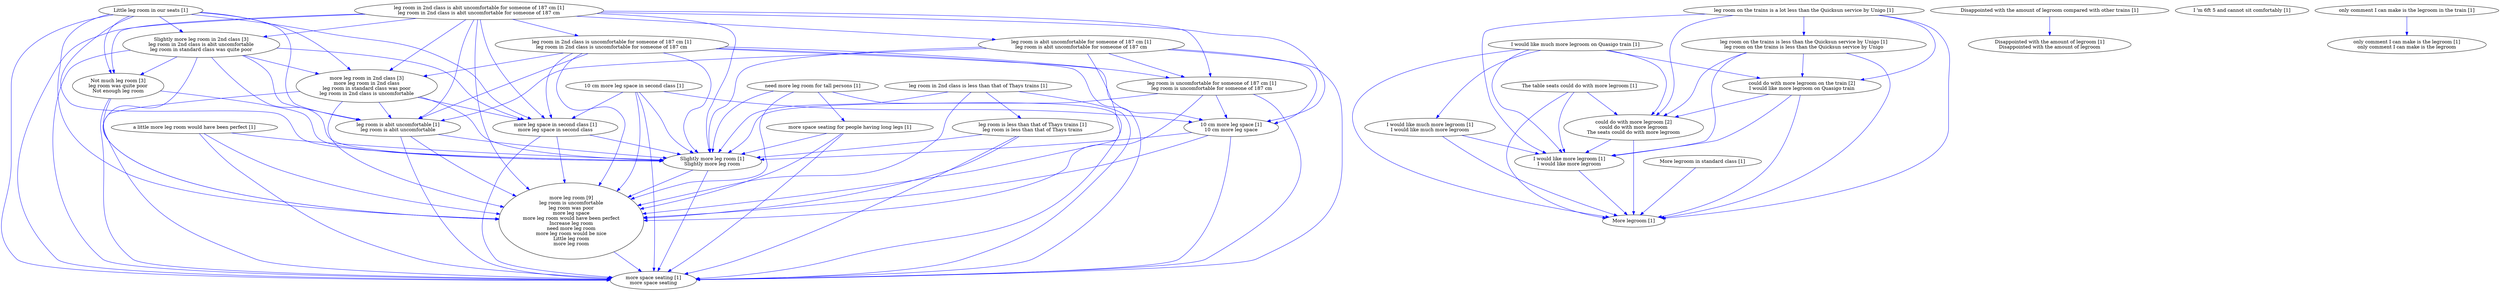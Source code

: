 digraph collapsedGraph {
"more leg room in 2nd class [3]\nmore leg room in 2nd class\nleg room in standard class was poor\nleg room in 2nd class is uncomfortable""more leg room [9]\nleg room is uncomfortable\nleg room was poor\nmore leg space\nmore leg room would have been perfect\nIncrease leg room\nneed more leg room\nmore leg room would be nice\nLittle leg room\nmore leg room""Slightly more leg room in 2nd class [3]\nleg room in 2nd class is abit uncomfortable\nleg room in standard class was quite poor""could do with more legroom on the train [2]\nI would like more legroom on Quasigo train""Not much leg room [3]\nleg room was quite poor\nNot enough leg room""could do with more legroom [2]\ncould do with more legroom\nThe seats could do with more legroom""10 cm more leg space in second class [1]""more leg space in second class [1]\nmore leg space in second class""10 cm more leg space [1]\n10 cm more leg space""Disappointed with the amount of legroom compared with other trains [1]""Disappointed with the amount of legroom [1]\nDisappointed with the amount of legroom""I 'm 6ft 5 and cannot sit comfortably [1]""I would like much more legroom on Quasigo train [1]""I would like more legroom [1]\nI would like more legroom""I would like much more legroom [1]\nI would like much more legroom""Little leg room in our seats [1]""More legroom [1]""More legroom in standard class [1]""Slightly more leg room [1]\nSlightly more leg room""The table seats could do with more legroom [1]""a little more leg room would have been perfect [1]""leg room in 2nd class is abit uncomfortable for someone of 187 cm [1]\nleg room in 2nd class is abit uncomfortable for someone of 187 cm""leg room is abit uncomfortable for someone of 187 cm [1]\nleg room is abit uncomfortable for someone of 187 cm""leg room is abit uncomfortable [1]\nleg room is abit uncomfortable""leg room is uncomfortable for someone of 187 cm [1]\nleg room is uncomfortable for someone of 187 cm""leg room in 2nd class is uncomfortable for someone of 187 cm [1]\nleg room in 2nd class is uncomfortable for someone of 187 cm""leg room in 2nd class is less than that of Thays trains [1]""leg room is less than that of Thays trains [1]\nleg room is less than that of Thays trains""leg room on the trains is a lot less than the Quicksun service by Unigo [1]""leg room on the trains is less than the Quicksun service by Unigo [1]\nleg room on the trains is less than the Quicksun service by Unigo""more space seating for people having long legs [1]""more space seating [1]\nmore space seating""need more leg room for tall persons [1]""only comment I can make is the legroom in the train [1]""only comment I can make is the legroom [1]\nonly comment I can make is the legroom""Not much leg room [3]\nleg room was quite poor\nNot enough leg room" -> "more leg room [9]\nleg room is uncomfortable\nleg room was poor\nmore leg space\nmore leg room would have been perfect\nIncrease leg room\nneed more leg room\nmore leg room would be nice\nLittle leg room\nmore leg room" [color=blue]
"Little leg room in our seats [1]" -> "leg room is abit uncomfortable [1]\nleg room is abit uncomfortable" [color=blue]
"Little leg room in our seats [1]" -> "more leg space in second class [1]\nmore leg space in second class" [color=blue]
"Little leg room in our seats [1]" -> "Slightly more leg room [1]\nSlightly more leg room" [color=blue]
"more leg room [9]\nleg room is uncomfortable\nleg room was poor\nmore leg space\nmore leg room would have been perfect\nIncrease leg room\nneed more leg room\nmore leg room would be nice\nLittle leg room\nmore leg room" -> "more space seating [1]\nmore space seating" [color=blue]
"Slightly more leg room in 2nd class [3]\nleg room in 2nd class is abit uncomfortable\nleg room in standard class was quite poor" -> "Slightly more leg room [1]\nSlightly more leg room" [color=blue]
"leg room in 2nd class is uncomfortable for someone of 187 cm [1]\nleg room in 2nd class is uncomfortable for someone of 187 cm" -> "more space seating [1]\nmore space seating" [color=blue]
"I would like much more legroom [1]\nI would like much more legroom" -> "More legroom [1]" [color=blue]
"Not much leg room [3]\nleg room was quite poor\nNot enough leg room" -> "more space seating [1]\nmore space seating" [color=blue]
"Slightly more leg room in 2nd class [3]\nleg room in 2nd class is abit uncomfortable\nleg room in standard class was quite poor" -> "leg room is abit uncomfortable [1]\nleg room is abit uncomfortable" [color=blue]
"leg room in 2nd class is uncomfortable for someone of 187 cm [1]\nleg room in 2nd class is uncomfortable for someone of 187 cm" -> "more leg room [9]\nleg room is uncomfortable\nleg room was poor\nmore leg space\nmore leg room would have been perfect\nIncrease leg room\nneed more leg room\nmore leg room would be nice\nLittle leg room\nmore leg room" [color=blue]
"Slightly more leg room in 2nd class [3]\nleg room in 2nd class is abit uncomfortable\nleg room in standard class was quite poor" -> "more leg space in second class [1]\nmore leg space in second class" [color=blue]
"leg room in 2nd class is uncomfortable for someone of 187 cm [1]\nleg room in 2nd class is uncomfortable for someone of 187 cm" -> "10 cm more leg space [1]\n10 cm more leg space" [color=blue]
"could do with more legroom [2]\ncould do with more legroom\nThe seats could do with more legroom" -> "I would like more legroom [1]\nI would like more legroom" [color=blue]
"could do with more legroom on the train [2]\nI would like more legroom on Quasigo train" -> "More legroom [1]" [color=blue]
"10 cm more leg space in second class [1]" -> "more leg room [9]\nleg room is uncomfortable\nleg room was poor\nmore leg space\nmore leg room would have been perfect\nIncrease leg room\nneed more leg room\nmore leg room would be nice\nLittle leg room\nmore leg room" [color=blue]
"leg room is abit uncomfortable for someone of 187 cm [1]\nleg room is abit uncomfortable for someone of 187 cm" -> "more space seating [1]\nmore space seating" [color=blue]
"I would like more legroom [1]\nI would like more legroom" -> "More legroom [1]" [color=blue]
"leg room in 2nd class is less than that of Thays trains [1]" -> "Slightly more leg room [1]\nSlightly more leg room" [color=blue]
"leg room is abit uncomfortable for someone of 187 cm [1]\nleg room is abit uncomfortable for someone of 187 cm" -> "Slightly more leg room [1]\nSlightly more leg room" [color=blue]
"Not much leg room [3]\nleg room was quite poor\nNot enough leg room" -> "Slightly more leg room [1]\nSlightly more leg room" [color=blue]
"leg room is abit uncomfortable [1]\nleg room is abit uncomfortable" -> "Slightly more leg room [1]\nSlightly more leg room" [color=blue]
"a little more leg room would have been perfect [1]" -> "Slightly more leg room [1]\nSlightly more leg room" [color=blue]
"leg room is abit uncomfortable for someone of 187 cm [1]\nleg room is abit uncomfortable for someone of 187 cm" -> "more leg room [9]\nleg room is uncomfortable\nleg room was poor\nmore leg space\nmore leg room would have been perfect\nIncrease leg room\nneed more leg room\nmore leg room would be nice\nLittle leg room\nmore leg room" [color=blue]
"leg room is abit uncomfortable for someone of 187 cm [1]\nleg room is abit uncomfortable for someone of 187 cm" -> "10 cm more leg space [1]\n10 cm more leg space" [color=blue]
"leg room on the trains is less than the Quicksun service by Unigo [1]\nleg room on the trains is less than the Quicksun service by Unigo" -> "I would like more legroom [1]\nI would like more legroom" [color=blue]
"leg room on the trains is less than the Quicksun service by Unigo [1]\nleg room on the trains is less than the Quicksun service by Unigo" -> "could do with more legroom [2]\ncould do with more legroom\nThe seats could do with more legroom" [color=blue]
"10 cm more leg space [1]\n10 cm more leg space" -> "Slightly more leg room [1]\nSlightly more leg room" [color=blue]
"could do with more legroom on the train [2]\nI would like more legroom on Quasigo train" -> "I would like more legroom [1]\nI would like more legroom" [color=blue]
"leg room in 2nd class is abit uncomfortable for someone of 187 cm [1]\nleg room in 2nd class is abit uncomfortable for someone of 187 cm" -> "more leg space in second class [1]\nmore leg space in second class" [color=blue]
"leg room in 2nd class is abit uncomfortable for someone of 187 cm [1]\nleg room in 2nd class is abit uncomfortable for someone of 187 cm" -> "Slightly more leg room [1]\nSlightly more leg room" [color=blue]
"a little more leg room would have been perfect [1]" -> "more space seating [1]\nmore space seating" [color=blue]
"10 cm more leg space in second class [1]" -> "more space seating [1]\nmore space seating" [color=blue]
"more space seating for people having long legs [1]" -> "more leg room [9]\nleg room is uncomfortable\nleg room was poor\nmore leg space\nmore leg room would have been perfect\nIncrease leg room\nneed more leg room\nmore leg room would be nice\nLittle leg room\nmore leg room" [color=blue]
"more leg space in second class [1]\nmore leg space in second class" -> "more leg room [9]\nleg room is uncomfortable\nleg room was poor\nmore leg space\nmore leg room would have been perfect\nIncrease leg room\nneed more leg room\nmore leg room would be nice\nLittle leg room\nmore leg room" [color=blue]
"need more leg room for tall persons [1]" -> "more leg room [9]\nleg room is uncomfortable\nleg room was poor\nmore leg space\nmore leg room would have been perfect\nIncrease leg room\nneed more leg room\nmore leg room would be nice\nLittle leg room\nmore leg room" [color=blue]
"need more leg room for tall persons [1]" -> "more space seating for people having long legs [1]" [color=blue]
"need more leg room for tall persons [1]" -> "more space seating [1]\nmore space seating" [color=blue]
"leg room on the trains is less than the Quicksun service by Unigo [1]\nleg room on the trains is less than the Quicksun service by Unigo" -> "could do with more legroom on the train [2]\nI would like more legroom on Quasigo train" [color=blue]
"10 cm more leg space in second class [1]" -> "Slightly more leg room [1]\nSlightly more leg room" [color=blue]
"a little more leg room would have been perfect [1]" -> "more leg room [9]\nleg room is uncomfortable\nleg room was poor\nmore leg space\nmore leg room would have been perfect\nIncrease leg room\nneed more leg room\nmore leg room would be nice\nLittle leg room\nmore leg room" [color=blue]
"more leg room in 2nd class [3]\nmore leg room in 2nd class\nleg room in standard class was poor\nleg room in 2nd class is uncomfortable" -> "more space seating [1]\nmore space seating" [color=blue]
"leg room on the trains is a lot less than the Quicksun service by Unigo [1]" -> "could do with more legroom [2]\ncould do with more legroom\nThe seats could do with more legroom" [color=blue]
"leg room on the trains is a lot less than the Quicksun service by Unigo [1]" -> "I would like more legroom [1]\nI would like more legroom" [color=blue]
"I would like much more legroom on Quasigo train [1]" -> "More legroom [1]" [color=blue]
"The table seats could do with more legroom [1]" -> "More legroom [1]" [color=blue]
"leg room in 2nd class is uncomfortable for someone of 187 cm [1]\nleg room in 2nd class is uncomfortable for someone of 187 cm" -> "Slightly more leg room [1]\nSlightly more leg room" [color=blue]
"leg room is less than that of Thays trains [1]\nleg room is less than that of Thays trains" -> "more space seating [1]\nmore space seating" [color=blue]
"could do with more legroom [2]\ncould do with more legroom\nThe seats could do with more legroom" -> "More legroom [1]" [color=blue]
"more leg room in 2nd class [3]\nmore leg room in 2nd class\nleg room in standard class was poor\nleg room in 2nd class is uncomfortable" -> "more leg room [9]\nleg room is uncomfortable\nleg room was poor\nmore leg space\nmore leg room would have been perfect\nIncrease leg room\nneed more leg room\nmore leg room would be nice\nLittle leg room\nmore leg room" [color=blue]
"leg room in 2nd class is less than that of Thays trains [1]" -> "more leg room [9]\nleg room is uncomfortable\nleg room was poor\nmore leg space\nmore leg room would have been perfect\nIncrease leg room\nneed more leg room\nmore leg room would be nice\nLittle leg room\nmore leg room" [color=blue]
"leg room in 2nd class is less than that of Thays trains [1]" -> "more space seating [1]\nmore space seating" [color=blue]
"leg room on the trains is a lot less than the Quicksun service by Unigo [1]" -> "could do with more legroom on the train [2]\nI would like more legroom on Quasigo train" [color=blue]
"10 cm more leg space [1]\n10 cm more leg space" -> "more leg room [9]\nleg room is uncomfortable\nleg room was poor\nmore leg space\nmore leg room would have been perfect\nIncrease leg room\nneed more leg room\nmore leg room would be nice\nLittle leg room\nmore leg room" [color=blue]
"leg room is less than that of Thays trains [1]\nleg room is less than that of Thays trains" -> "Slightly more leg room [1]\nSlightly more leg room" [color=blue]
"more leg space in second class [1]\nmore leg space in second class" -> "more space seating [1]\nmore space seating" [color=blue]
"I would like much more legroom on Quasigo train [1]" -> "could do with more legroom on the train [2]\nI would like more legroom on Quasigo train" [color=blue]
"more leg room in 2nd class [3]\nmore leg room in 2nd class\nleg room in standard class was poor\nleg room in 2nd class is uncomfortable" -> "leg room is abit uncomfortable [1]\nleg room is abit uncomfortable" [color=blue]
"more leg room in 2nd class [3]\nmore leg room in 2nd class\nleg room in standard class was poor\nleg room in 2nd class is uncomfortable" -> "more leg space in second class [1]\nmore leg space in second class" [color=blue]
"I would like much more legroom on Quasigo train [1]" -> "could do with more legroom [2]\ncould do with more legroom\nThe seats could do with more legroom" [color=blue]
"could do with more legroom on the train [2]\nI would like more legroom on Quasigo train" -> "could do with more legroom [2]\ncould do with more legroom\nThe seats could do with more legroom" [color=blue]
"Slightly more leg room in 2nd class [3]\nleg room in 2nd class is abit uncomfortable\nleg room in standard class was quite poor" -> "more leg room [9]\nleg room is uncomfortable\nleg room was poor\nmore leg space\nmore leg room would have been perfect\nIncrease leg room\nneed more leg room\nmore leg room would be nice\nLittle leg room\nmore leg room" [color=blue]
"Slightly more leg room in 2nd class [3]\nleg room in 2nd class is abit uncomfortable\nleg room in standard class was quite poor" -> "more leg room in 2nd class [3]\nmore leg room in 2nd class\nleg room in standard class was poor\nleg room in 2nd class is uncomfortable" [color=blue]
"Little leg room in our seats [1]" -> "more leg room [9]\nleg room is uncomfortable\nleg room was poor\nmore leg space\nmore leg room would have been perfect\nIncrease leg room\nneed more leg room\nmore leg room would be nice\nLittle leg room\nmore leg room" [color=blue]
"Little leg room in our seats [1]" -> "Slightly more leg room in 2nd class [3]\nleg room in 2nd class is abit uncomfortable\nleg room in standard class was quite poor" [color=blue]
"The table seats could do with more legroom [1]" -> "could do with more legroom [2]\ncould do with more legroom\nThe seats could do with more legroom" [color=blue]
"The table seats could do with more legroom [1]" -> "I would like more legroom [1]\nI would like more legroom" [color=blue]
"leg room is uncomfortable for someone of 187 cm [1]\nleg room is uncomfortable for someone of 187 cm" -> "more leg room [9]\nleg room is uncomfortable\nleg room was poor\nmore leg space\nmore leg room would have been perfect\nIncrease leg room\nneed more leg room\nmore leg room would be nice\nLittle leg room\nmore leg room" [color=blue]
"Slightly more leg room [1]\nSlightly more leg room" -> "more leg room [9]\nleg room is uncomfortable\nleg room was poor\nmore leg space\nmore leg room would have been perfect\nIncrease leg room\nneed more leg room\nmore leg room would be nice\nLittle leg room\nmore leg room" [color=blue]
"Little leg room in our seats [1]" -> "more space seating [1]\nmore space seating" [color=blue]
"leg room is abit uncomfortable [1]\nleg room is abit uncomfortable" -> "more leg room [9]\nleg room is uncomfortable\nleg room was poor\nmore leg space\nmore leg room would have been perfect\nIncrease leg room\nneed more leg room\nmore leg room would be nice\nLittle leg room\nmore leg room" [color=blue]
"more space seating for people having long legs [1]" -> "Slightly more leg room [1]\nSlightly more leg room" [color=blue]
"need more leg room for tall persons [1]" -> "Slightly more leg room [1]\nSlightly more leg room" [color=blue]
"Slightly more leg room [1]\nSlightly more leg room" -> "more space seating [1]\nmore space seating" [color=blue]
"leg room is uncomfortable for someone of 187 cm [1]\nleg room is uncomfortable for someone of 187 cm" -> "Slightly more leg room [1]\nSlightly more leg room" [color=blue]
"Little leg room in our seats [1]" -> "more leg room in 2nd class [3]\nmore leg room in 2nd class\nleg room in standard class was poor\nleg room in 2nd class is uncomfortable" [color=blue]
"Slightly more leg room in 2nd class [3]\nleg room in 2nd class is abit uncomfortable\nleg room in standard class was quite poor" -> "more space seating [1]\nmore space seating" [color=blue]
"10 cm more leg space [1]\n10 cm more leg space" -> "more space seating [1]\nmore space seating" [color=blue]
"leg room is uncomfortable for someone of 187 cm [1]\nleg room is uncomfortable for someone of 187 cm" -> "more space seating [1]\nmore space seating" [color=blue]
"leg room is less than that of Thays trains [1]\nleg room is less than that of Thays trains" -> "more leg room [9]\nleg room is uncomfortable\nleg room was poor\nmore leg space\nmore leg room would have been perfect\nIncrease leg room\nneed more leg room\nmore leg room would be nice\nLittle leg room\nmore leg room" [color=blue]
"leg room is abit uncomfortable [1]\nleg room is abit uncomfortable" -> "more space seating [1]\nmore space seating" [color=blue]
"leg room in 2nd class is abit uncomfortable for someone of 187 cm [1]\nleg room in 2nd class is abit uncomfortable for someone of 187 cm" -> "more leg room [9]\nleg room is uncomfortable\nleg room was poor\nmore leg space\nmore leg room would have been perfect\nIncrease leg room\nneed more leg room\nmore leg room would be nice\nLittle leg room\nmore leg room" [color=blue]
"more leg room in 2nd class [3]\nmore leg room in 2nd class\nleg room in standard class was poor\nleg room in 2nd class is uncomfortable" -> "Slightly more leg room [1]\nSlightly more leg room" [color=blue]
"leg room is uncomfortable for someone of 187 cm [1]\nleg room is uncomfortable for someone of 187 cm" -> "10 cm more leg space [1]\n10 cm more leg space" [color=blue]
"leg room in 2nd class is abit uncomfortable for someone of 187 cm [1]\nleg room in 2nd class is abit uncomfortable for someone of 187 cm" -> "more space seating [1]\nmore space seating" [color=blue]
"leg room in 2nd class is abit uncomfortable for someone of 187 cm [1]\nleg room in 2nd class is abit uncomfortable for someone of 187 cm" -> "Slightly more leg room in 2nd class [3]\nleg room in 2nd class is abit uncomfortable\nleg room in standard class was quite poor" [color=blue]
"more leg space in second class [1]\nmore leg space in second class" -> "Slightly more leg room [1]\nSlightly more leg room" [color=blue]
"leg room in 2nd class is abit uncomfortable for someone of 187 cm [1]\nleg room in 2nd class is abit uncomfortable for someone of 187 cm" -> "more leg room in 2nd class [3]\nmore leg room in 2nd class\nleg room in standard class was poor\nleg room in 2nd class is uncomfortable" [color=blue]
"10 cm more leg space in second class [1]" -> "more leg space in second class [1]\nmore leg space in second class" [color=blue]
"10 cm more leg space in second class [1]" -> "10 cm more leg space [1]\n10 cm more leg space" [color=blue]
"Disappointed with the amount of legroom compared with other trains [1]" -> "Disappointed with the amount of legroom [1]\nDisappointed with the amount of legroom" [color=blue]
"I would like much more legroom on Quasigo train [1]" -> "I would like much more legroom [1]\nI would like much more legroom" [color=blue]
"I would like much more legroom [1]\nI would like much more legroom" -> "I would like more legroom [1]\nI would like more legroom" [color=blue]
"I would like much more legroom on Quasigo train [1]" -> "I would like more legroom [1]\nI would like more legroom" [color=blue]
"More legroom in standard class [1]" -> "More legroom [1]" [color=blue]
"leg room in 2nd class is abit uncomfortable for someone of 187 cm [1]\nleg room in 2nd class is abit uncomfortable for someone of 187 cm" -> "leg room is abit uncomfortable for someone of 187 cm [1]\nleg room is abit uncomfortable for someone of 187 cm" [color=blue]
"leg room is abit uncomfortable for someone of 187 cm [1]\nleg room is abit uncomfortable for someone of 187 cm" -> "leg room is abit uncomfortable [1]\nleg room is abit uncomfortable" [color=blue]
"leg room is abit uncomfortable for someone of 187 cm [1]\nleg room is abit uncomfortable for someone of 187 cm" -> "leg room is uncomfortable for someone of 187 cm [1]\nleg room is uncomfortable for someone of 187 cm" [color=blue]
"leg room in 2nd class is abit uncomfortable for someone of 187 cm [1]\nleg room in 2nd class is abit uncomfortable for someone of 187 cm" -> "leg room in 2nd class is uncomfortable for someone of 187 cm [1]\nleg room in 2nd class is uncomfortable for someone of 187 cm" [color=blue]
"leg room in 2nd class is uncomfortable for someone of 187 cm [1]\nleg room in 2nd class is uncomfortable for someone of 187 cm" -> "leg room is uncomfortable for someone of 187 cm [1]\nleg room is uncomfortable for someone of 187 cm" [color=blue]
"leg room in 2nd class is abit uncomfortable for someone of 187 cm [1]\nleg room in 2nd class is abit uncomfortable for someone of 187 cm" -> "leg room is uncomfortable for someone of 187 cm [1]\nleg room is uncomfortable for someone of 187 cm" [color=blue]
"leg room in 2nd class is abit uncomfortable for someone of 187 cm [1]\nleg room in 2nd class is abit uncomfortable for someone of 187 cm" -> "leg room is abit uncomfortable [1]\nleg room is abit uncomfortable" [color=blue]
"leg room in 2nd class is less than that of Thays trains [1]" -> "leg room is less than that of Thays trains [1]\nleg room is less than that of Thays trains" [color=blue]
"leg room on the trains is a lot less than the Quicksun service by Unigo [1]" -> "leg room on the trains is less than the Quicksun service by Unigo [1]\nleg room on the trains is less than the Quicksun service by Unigo" [color=blue]
"more space seating for people having long legs [1]" -> "more space seating [1]\nmore space seating" [color=blue]
"only comment I can make is the legroom in the train [1]" -> "only comment I can make is the legroom [1]\nonly comment I can make is the legroom" [color=blue]
"Little leg room in our seats [1]" -> "Not much leg room [3]\nleg room was quite poor\nNot enough leg room" [color=blue]
"Slightly more leg room in 2nd class [3]\nleg room in 2nd class is abit uncomfortable\nleg room in standard class was quite poor" -> "Not much leg room [3]\nleg room was quite poor\nNot enough leg room" [color=blue]
"leg room in 2nd class is abit uncomfortable for someone of 187 cm [1]\nleg room in 2nd class is abit uncomfortable for someone of 187 cm" -> "10 cm more leg space [1]\n10 cm more leg space" [color=blue]
"leg room in 2nd class is abit uncomfortable for someone of 187 cm [1]\nleg room in 2nd class is abit uncomfortable for someone of 187 cm" -> "Not much leg room [3]\nleg room was quite poor\nNot enough leg room" [color=blue]
"leg room in 2nd class is uncomfortable for someone of 187 cm [1]\nleg room in 2nd class is uncomfortable for someone of 187 cm" -> "more leg room in 2nd class [3]\nmore leg room in 2nd class\nleg room in standard class was poor\nleg room in 2nd class is uncomfortable" [color=blue]
"leg room in 2nd class is uncomfortable for someone of 187 cm [1]\nleg room in 2nd class is uncomfortable for someone of 187 cm" -> "leg room is abit uncomfortable [1]\nleg room is abit uncomfortable" [color=blue]
"leg room in 2nd class is uncomfortable for someone of 187 cm [1]\nleg room in 2nd class is uncomfortable for someone of 187 cm" -> "more leg space in second class [1]\nmore leg space in second class" [color=blue]
"leg room on the trains is a lot less than the Quicksun service by Unigo [1]" -> "More legroom [1]" [color=blue]
"leg room on the trains is less than the Quicksun service by Unigo [1]\nleg room on the trains is less than the Quicksun service by Unigo" -> "More legroom [1]" [color=blue]
}